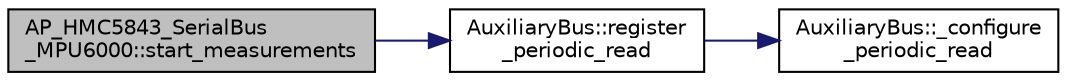digraph "AP_HMC5843_SerialBus_MPU6000::start_measurements"
{
 // INTERACTIVE_SVG=YES
  edge [fontname="Helvetica",fontsize="10",labelfontname="Helvetica",labelfontsize="10"];
  node [fontname="Helvetica",fontsize="10",shape=record];
  rankdir="LR";
  Node1 [label="AP_HMC5843_SerialBus\l_MPU6000::start_measurements",height=0.2,width=0.4,color="black", fillcolor="grey75", style="filled", fontcolor="black"];
  Node1 -> Node2 [color="midnightblue",fontsize="10",style="solid",fontname="Helvetica"];
  Node2 [label="AuxiliaryBus::register\l_periodic_read",height=0.2,width=0.4,color="black", fillcolor="white", style="filled",URL="$classAuxiliaryBus.html#a5ebea7935b7d9120eb1544c84bf12f94"];
  Node2 -> Node3 [color="midnightblue",fontsize="10",style="solid",fontname="Helvetica"];
  Node3 [label="AuxiliaryBus::_configure\l_periodic_read",height=0.2,width=0.4,color="black", fillcolor="white", style="filled",URL="$classAuxiliaryBus.html#ad529a183175e296f2b6747f466aa7779"];
}
